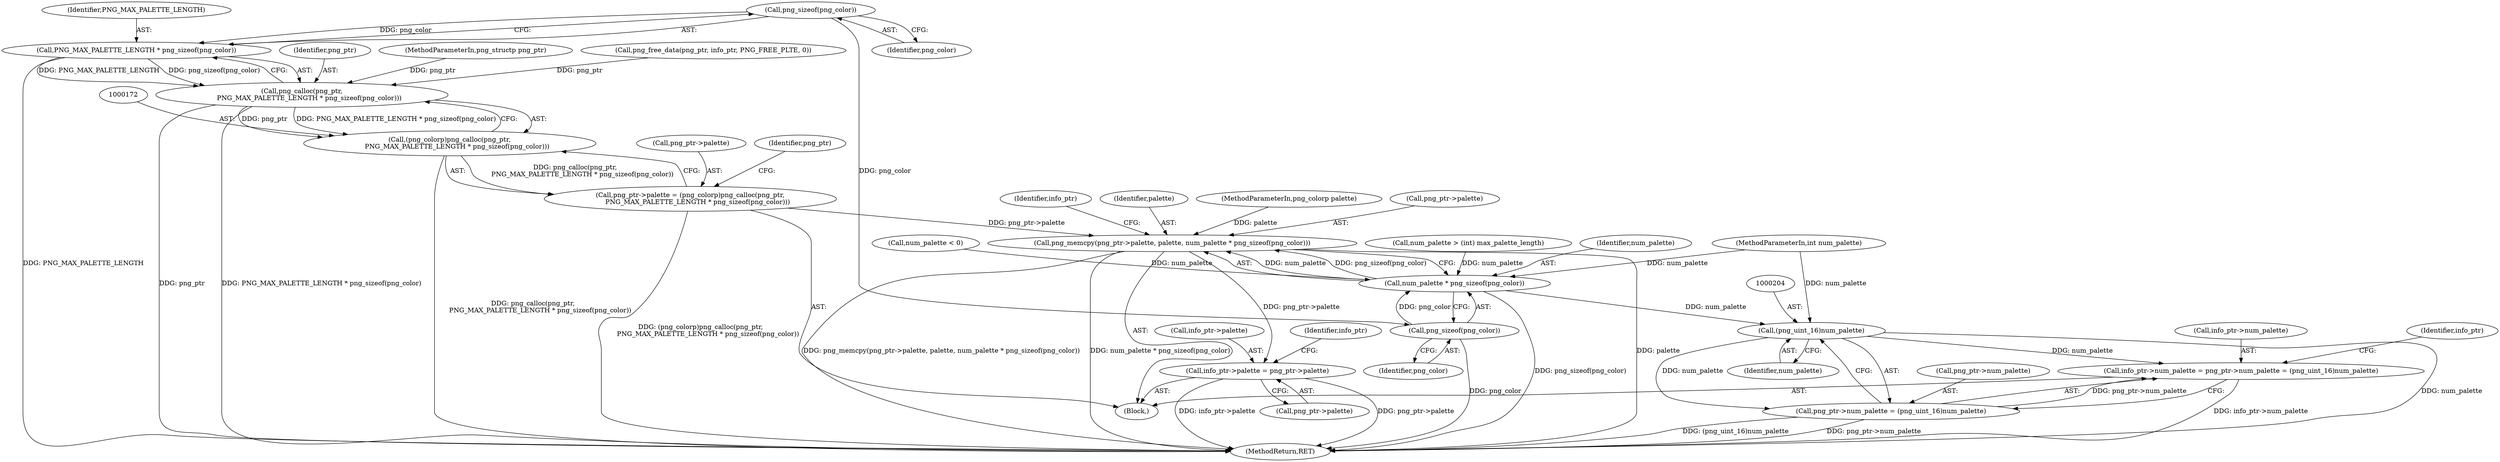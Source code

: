 digraph "0_Chrome_7f3d85b096f66870a15b37c2f40b219b2e292693_21@API" {
"1000177" [label="(Call,png_sizeof(png_color))"];
"1000175" [label="(Call,PNG_MAX_PALETTE_LENGTH * png_sizeof(png_color))"];
"1000173" [label="(Call,png_calloc(png_ptr,\n       PNG_MAX_PALETTE_LENGTH * png_sizeof(png_color)))"];
"1000171" [label="(Call,(png_colorp)png_calloc(png_ptr,\n       PNG_MAX_PALETTE_LENGTH * png_sizeof(png_color)))"];
"1000167" [label="(Call,png_ptr->palette = (png_colorp)png_calloc(png_ptr,\n       PNG_MAX_PALETTE_LENGTH * png_sizeof(png_color)))"];
"1000179" [label="(Call,png_memcpy(png_ptr->palette, palette, num_palette * png_sizeof(png_color)))"];
"1000188" [label="(Call,info_ptr->palette = png_ptr->palette)"];
"1000186" [label="(Call,png_sizeof(png_color))"];
"1000184" [label="(Call,num_palette * png_sizeof(png_color))"];
"1000203" [label="(Call,(png_uint_16)num_palette)"];
"1000195" [label="(Call,info_ptr->num_palette = png_ptr->num_palette = (png_uint_16)num_palette)"];
"1000199" [label="(Call,png_ptr->num_palette = (png_uint_16)num_palette)"];
"1000189" [label="(Call,info_ptr->palette)"];
"1000184" [label="(Call,num_palette * png_sizeof(png_color))"];
"1000138" [label="(Call,num_palette < 0)"];
"1000106" [label="(MethodParameterIn,int num_palette)"];
"1000199" [label="(Call,png_ptr->num_palette = (png_uint_16)num_palette)"];
"1000179" [label="(Call,png_memcpy(png_ptr->palette, palette, num_palette * png_sizeof(png_color)))"];
"1000197" [label="(Identifier,info_ptr)"];
"1000167" [label="(Call,png_ptr->palette = (png_colorp)png_calloc(png_ptr,\n       PNG_MAX_PALETTE_LENGTH * png_sizeof(png_color)))"];
"1000180" [label="(Call,png_ptr->palette)"];
"1000196" [label="(Call,info_ptr->num_palette)"];
"1000205" [label="(Identifier,num_palette)"];
"1000174" [label="(Identifier,png_ptr)"];
"1000178" [label="(Identifier,png_color)"];
"1000141" [label="(Call,num_palette > (int) max_palette_length)"];
"1000173" [label="(Call,png_calloc(png_ptr,\n       PNG_MAX_PALETTE_LENGTH * png_sizeof(png_color)))"];
"1000190" [label="(Identifier,info_ptr)"];
"1000186" [label="(Call,png_sizeof(png_color))"];
"1000208" [label="(Identifier,info_ptr)"];
"1000176" [label="(Identifier,PNG_MAX_PALETTE_LENGTH)"];
"1000168" [label="(Call,png_ptr->palette)"];
"1000187" [label="(Identifier,png_color)"];
"1000216" [label="(MethodReturn,RET)"];
"1000200" [label="(Call,png_ptr->num_palette)"];
"1000175" [label="(Call,PNG_MAX_PALETTE_LENGTH * png_sizeof(png_color))"];
"1000192" [label="(Call,png_ptr->palette)"];
"1000183" [label="(Identifier,palette)"];
"1000195" [label="(Call,info_ptr->num_palette = png_ptr->num_palette = (png_uint_16)num_palette)"];
"1000107" [label="(Block,)"];
"1000185" [label="(Identifier,num_palette)"];
"1000181" [label="(Identifier,png_ptr)"];
"1000203" [label="(Call,(png_uint_16)num_palette)"];
"1000177" [label="(Call,png_sizeof(png_color))"];
"1000171" [label="(Call,(png_colorp)png_calloc(png_ptr,\n       PNG_MAX_PALETTE_LENGTH * png_sizeof(png_color)))"];
"1000103" [label="(MethodParameterIn,png_structp png_ptr)"];
"1000162" [label="(Call,png_free_data(png_ptr, info_ptr, PNG_FREE_PLTE, 0))"];
"1000105" [label="(MethodParameterIn,png_colorp palette)"];
"1000188" [label="(Call,info_ptr->palette = png_ptr->palette)"];
"1000177" -> "1000175"  [label="AST: "];
"1000177" -> "1000178"  [label="CFG: "];
"1000178" -> "1000177"  [label="AST: "];
"1000175" -> "1000177"  [label="CFG: "];
"1000177" -> "1000175"  [label="DDG: png_color"];
"1000177" -> "1000186"  [label="DDG: png_color"];
"1000175" -> "1000173"  [label="AST: "];
"1000176" -> "1000175"  [label="AST: "];
"1000173" -> "1000175"  [label="CFG: "];
"1000175" -> "1000216"  [label="DDG: PNG_MAX_PALETTE_LENGTH"];
"1000175" -> "1000173"  [label="DDG: PNG_MAX_PALETTE_LENGTH"];
"1000175" -> "1000173"  [label="DDG: png_sizeof(png_color)"];
"1000173" -> "1000171"  [label="AST: "];
"1000174" -> "1000173"  [label="AST: "];
"1000171" -> "1000173"  [label="CFG: "];
"1000173" -> "1000216"  [label="DDG: png_ptr"];
"1000173" -> "1000216"  [label="DDG: PNG_MAX_PALETTE_LENGTH * png_sizeof(png_color)"];
"1000173" -> "1000171"  [label="DDG: png_ptr"];
"1000173" -> "1000171"  [label="DDG: PNG_MAX_PALETTE_LENGTH * png_sizeof(png_color)"];
"1000162" -> "1000173"  [label="DDG: png_ptr"];
"1000103" -> "1000173"  [label="DDG: png_ptr"];
"1000171" -> "1000167"  [label="AST: "];
"1000172" -> "1000171"  [label="AST: "];
"1000167" -> "1000171"  [label="CFG: "];
"1000171" -> "1000216"  [label="DDG: png_calloc(png_ptr,\n       PNG_MAX_PALETTE_LENGTH * png_sizeof(png_color))"];
"1000171" -> "1000167"  [label="DDG: png_calloc(png_ptr,\n       PNG_MAX_PALETTE_LENGTH * png_sizeof(png_color))"];
"1000167" -> "1000107"  [label="AST: "];
"1000168" -> "1000167"  [label="AST: "];
"1000181" -> "1000167"  [label="CFG: "];
"1000167" -> "1000216"  [label="DDG: (png_colorp)png_calloc(png_ptr,\n       PNG_MAX_PALETTE_LENGTH * png_sizeof(png_color))"];
"1000167" -> "1000179"  [label="DDG: png_ptr->palette"];
"1000179" -> "1000107"  [label="AST: "];
"1000179" -> "1000184"  [label="CFG: "];
"1000180" -> "1000179"  [label="AST: "];
"1000183" -> "1000179"  [label="AST: "];
"1000184" -> "1000179"  [label="AST: "];
"1000190" -> "1000179"  [label="CFG: "];
"1000179" -> "1000216"  [label="DDG: png_memcpy(png_ptr->palette, palette, num_palette * png_sizeof(png_color))"];
"1000179" -> "1000216"  [label="DDG: num_palette * png_sizeof(png_color)"];
"1000179" -> "1000216"  [label="DDG: palette"];
"1000105" -> "1000179"  [label="DDG: palette"];
"1000184" -> "1000179"  [label="DDG: num_palette"];
"1000184" -> "1000179"  [label="DDG: png_sizeof(png_color)"];
"1000179" -> "1000188"  [label="DDG: png_ptr->palette"];
"1000188" -> "1000107"  [label="AST: "];
"1000188" -> "1000192"  [label="CFG: "];
"1000189" -> "1000188"  [label="AST: "];
"1000192" -> "1000188"  [label="AST: "];
"1000197" -> "1000188"  [label="CFG: "];
"1000188" -> "1000216"  [label="DDG: info_ptr->palette"];
"1000188" -> "1000216"  [label="DDG: png_ptr->palette"];
"1000186" -> "1000184"  [label="AST: "];
"1000186" -> "1000187"  [label="CFG: "];
"1000187" -> "1000186"  [label="AST: "];
"1000184" -> "1000186"  [label="CFG: "];
"1000186" -> "1000216"  [label="DDG: png_color"];
"1000186" -> "1000184"  [label="DDG: png_color"];
"1000185" -> "1000184"  [label="AST: "];
"1000184" -> "1000216"  [label="DDG: png_sizeof(png_color)"];
"1000141" -> "1000184"  [label="DDG: num_palette"];
"1000138" -> "1000184"  [label="DDG: num_palette"];
"1000106" -> "1000184"  [label="DDG: num_palette"];
"1000184" -> "1000203"  [label="DDG: num_palette"];
"1000203" -> "1000199"  [label="AST: "];
"1000203" -> "1000205"  [label="CFG: "];
"1000204" -> "1000203"  [label="AST: "];
"1000205" -> "1000203"  [label="AST: "];
"1000199" -> "1000203"  [label="CFG: "];
"1000203" -> "1000216"  [label="DDG: num_palette"];
"1000203" -> "1000195"  [label="DDG: num_palette"];
"1000203" -> "1000199"  [label="DDG: num_palette"];
"1000106" -> "1000203"  [label="DDG: num_palette"];
"1000195" -> "1000107"  [label="AST: "];
"1000195" -> "1000199"  [label="CFG: "];
"1000196" -> "1000195"  [label="AST: "];
"1000199" -> "1000195"  [label="AST: "];
"1000208" -> "1000195"  [label="CFG: "];
"1000195" -> "1000216"  [label="DDG: info_ptr->num_palette"];
"1000199" -> "1000195"  [label="DDG: png_ptr->num_palette"];
"1000200" -> "1000199"  [label="AST: "];
"1000199" -> "1000216"  [label="DDG: png_ptr->num_palette"];
"1000199" -> "1000216"  [label="DDG: (png_uint_16)num_palette"];
}
